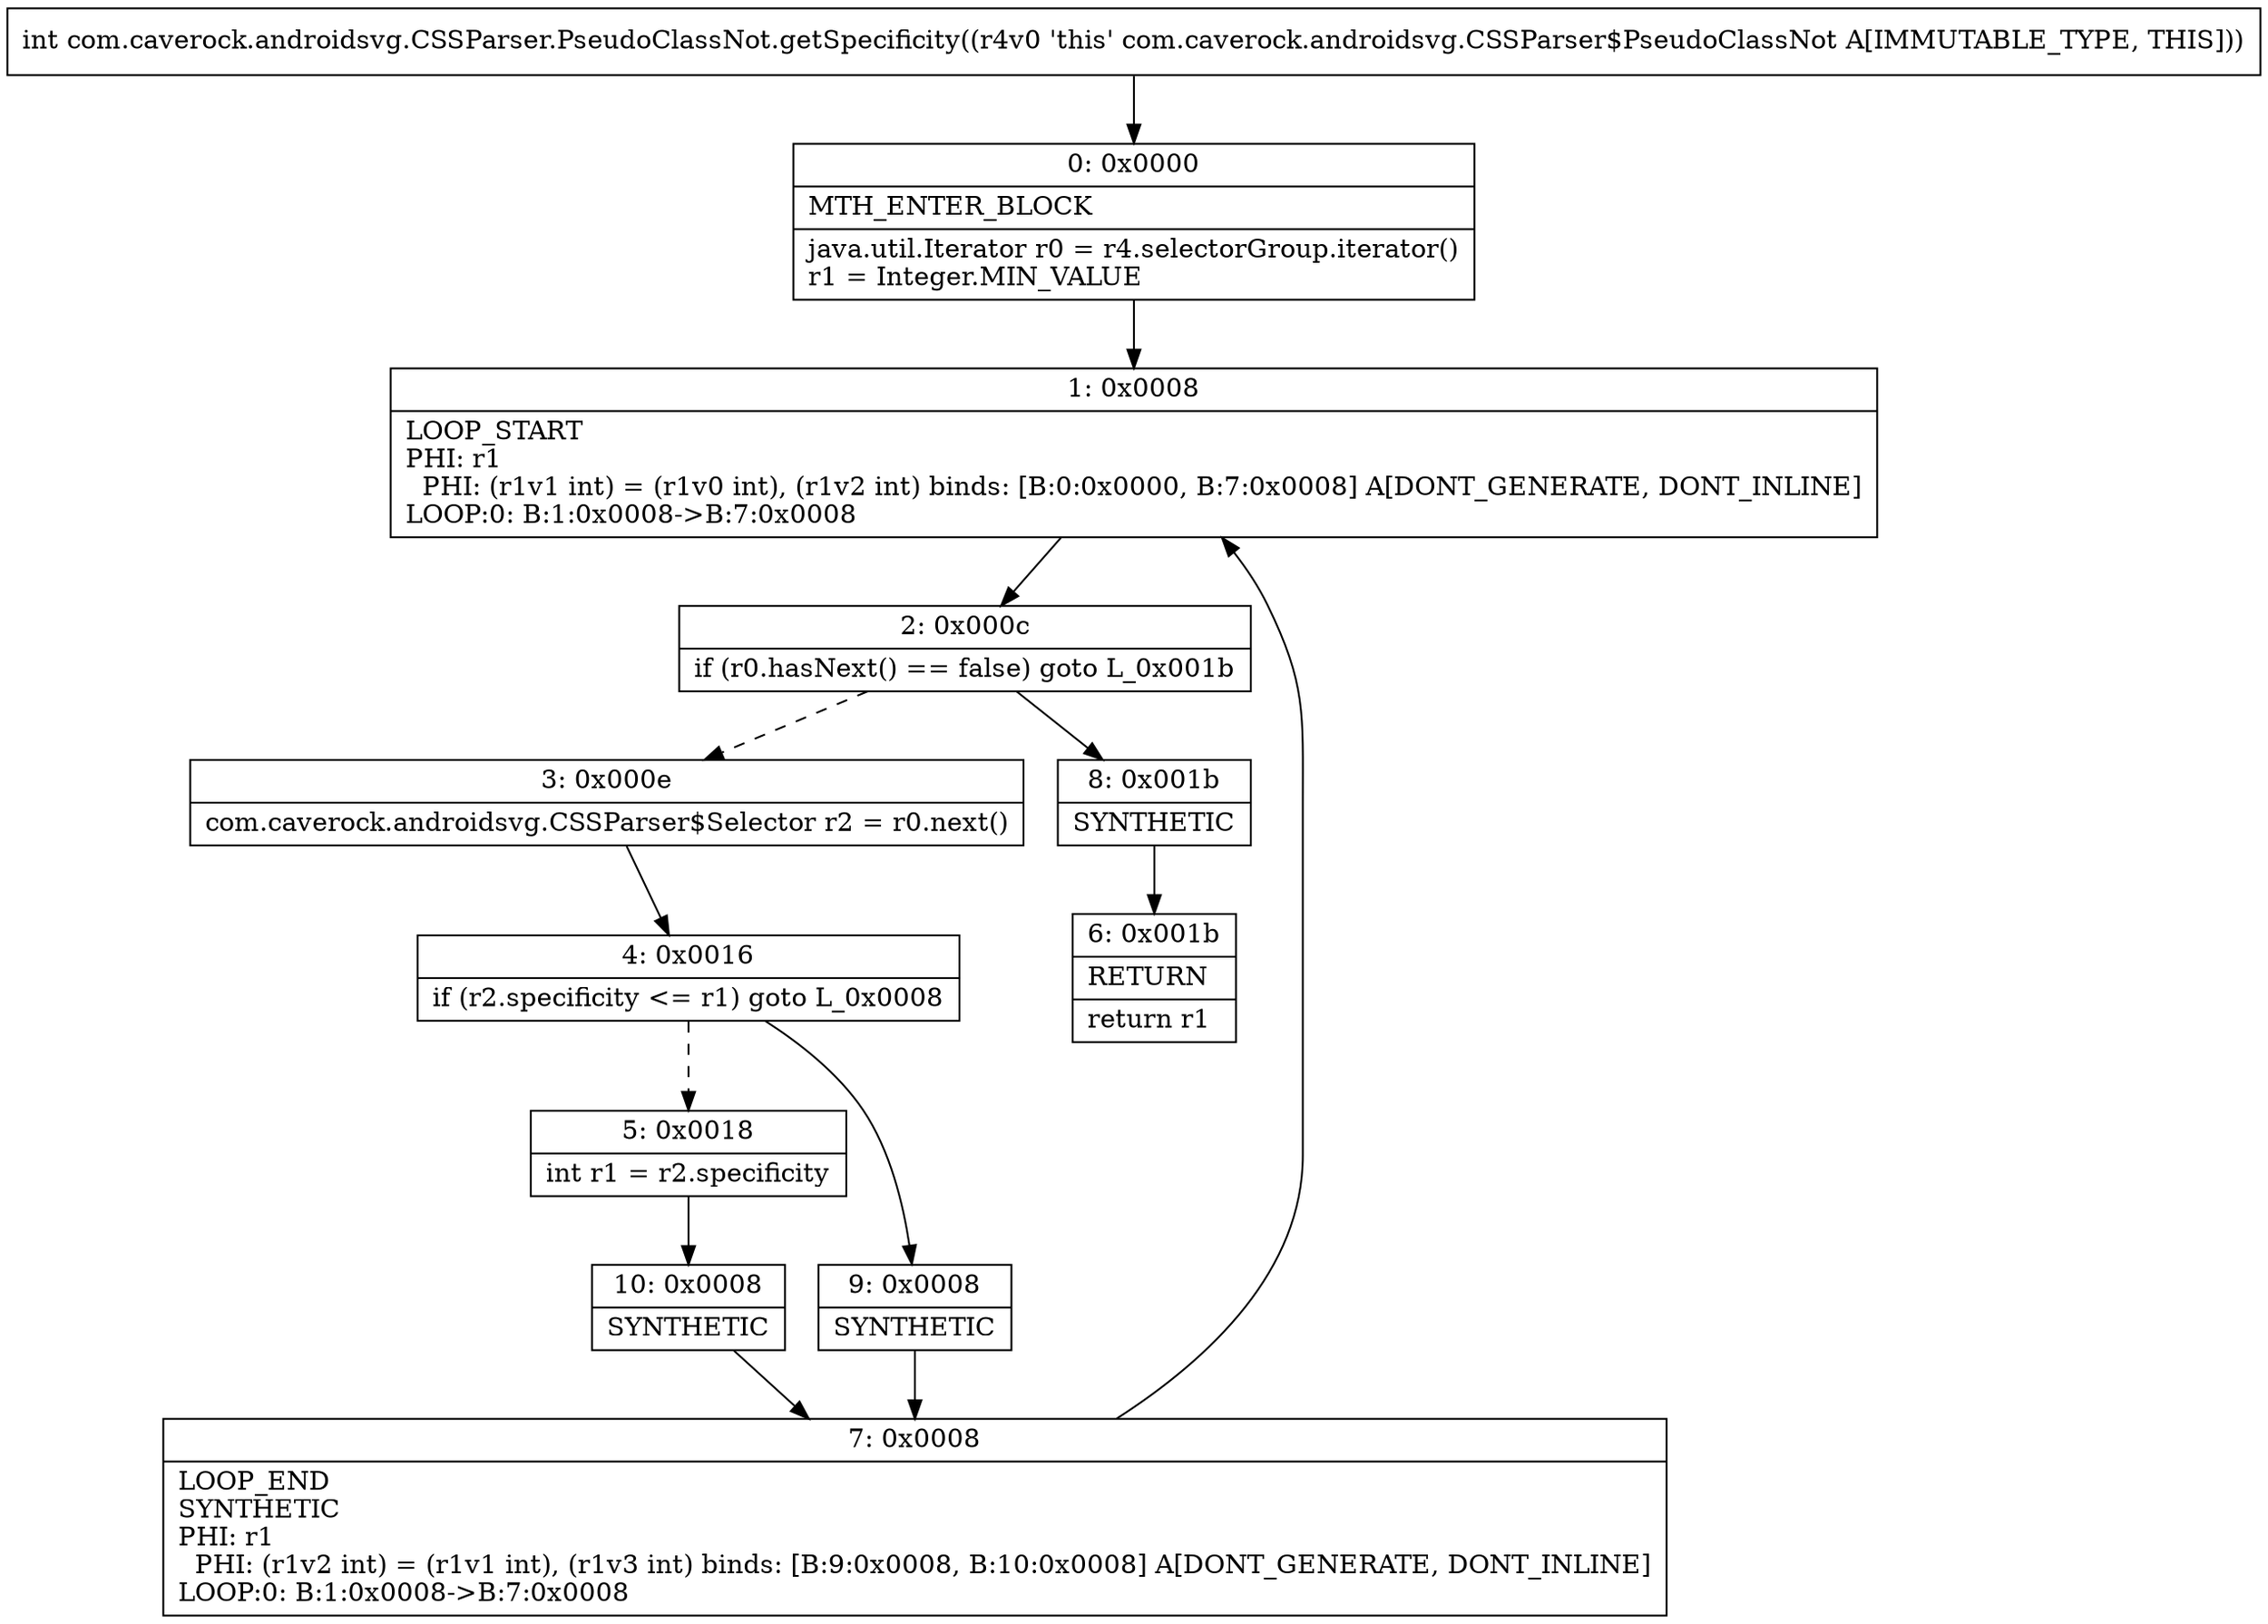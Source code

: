 digraph "CFG forcom.caverock.androidsvg.CSSParser.PseudoClassNot.getSpecificity()I" {
Node_0 [shape=record,label="{0\:\ 0x0000|MTH_ENTER_BLOCK\l|java.util.Iterator r0 = r4.selectorGroup.iterator()\lr1 = Integer.MIN_VALUE\l}"];
Node_1 [shape=record,label="{1\:\ 0x0008|LOOP_START\lPHI: r1 \l  PHI: (r1v1 int) = (r1v0 int), (r1v2 int) binds: [B:0:0x0000, B:7:0x0008] A[DONT_GENERATE, DONT_INLINE]\lLOOP:0: B:1:0x0008\-\>B:7:0x0008\l}"];
Node_2 [shape=record,label="{2\:\ 0x000c|if (r0.hasNext() == false) goto L_0x001b\l}"];
Node_3 [shape=record,label="{3\:\ 0x000e|com.caverock.androidsvg.CSSParser$Selector r2 = r0.next()\l}"];
Node_4 [shape=record,label="{4\:\ 0x0016|if (r2.specificity \<= r1) goto L_0x0008\l}"];
Node_5 [shape=record,label="{5\:\ 0x0018|int r1 = r2.specificity\l}"];
Node_6 [shape=record,label="{6\:\ 0x001b|RETURN\l|return r1\l}"];
Node_7 [shape=record,label="{7\:\ 0x0008|LOOP_END\lSYNTHETIC\lPHI: r1 \l  PHI: (r1v2 int) = (r1v1 int), (r1v3 int) binds: [B:9:0x0008, B:10:0x0008] A[DONT_GENERATE, DONT_INLINE]\lLOOP:0: B:1:0x0008\-\>B:7:0x0008\l}"];
Node_8 [shape=record,label="{8\:\ 0x001b|SYNTHETIC\l}"];
Node_9 [shape=record,label="{9\:\ 0x0008|SYNTHETIC\l}"];
Node_10 [shape=record,label="{10\:\ 0x0008|SYNTHETIC\l}"];
MethodNode[shape=record,label="{int com.caverock.androidsvg.CSSParser.PseudoClassNot.getSpecificity((r4v0 'this' com.caverock.androidsvg.CSSParser$PseudoClassNot A[IMMUTABLE_TYPE, THIS])) }"];
MethodNode -> Node_0;
Node_0 -> Node_1;
Node_1 -> Node_2;
Node_2 -> Node_3[style=dashed];
Node_2 -> Node_8;
Node_3 -> Node_4;
Node_4 -> Node_5[style=dashed];
Node_4 -> Node_9;
Node_5 -> Node_10;
Node_7 -> Node_1;
Node_8 -> Node_6;
Node_9 -> Node_7;
Node_10 -> Node_7;
}

